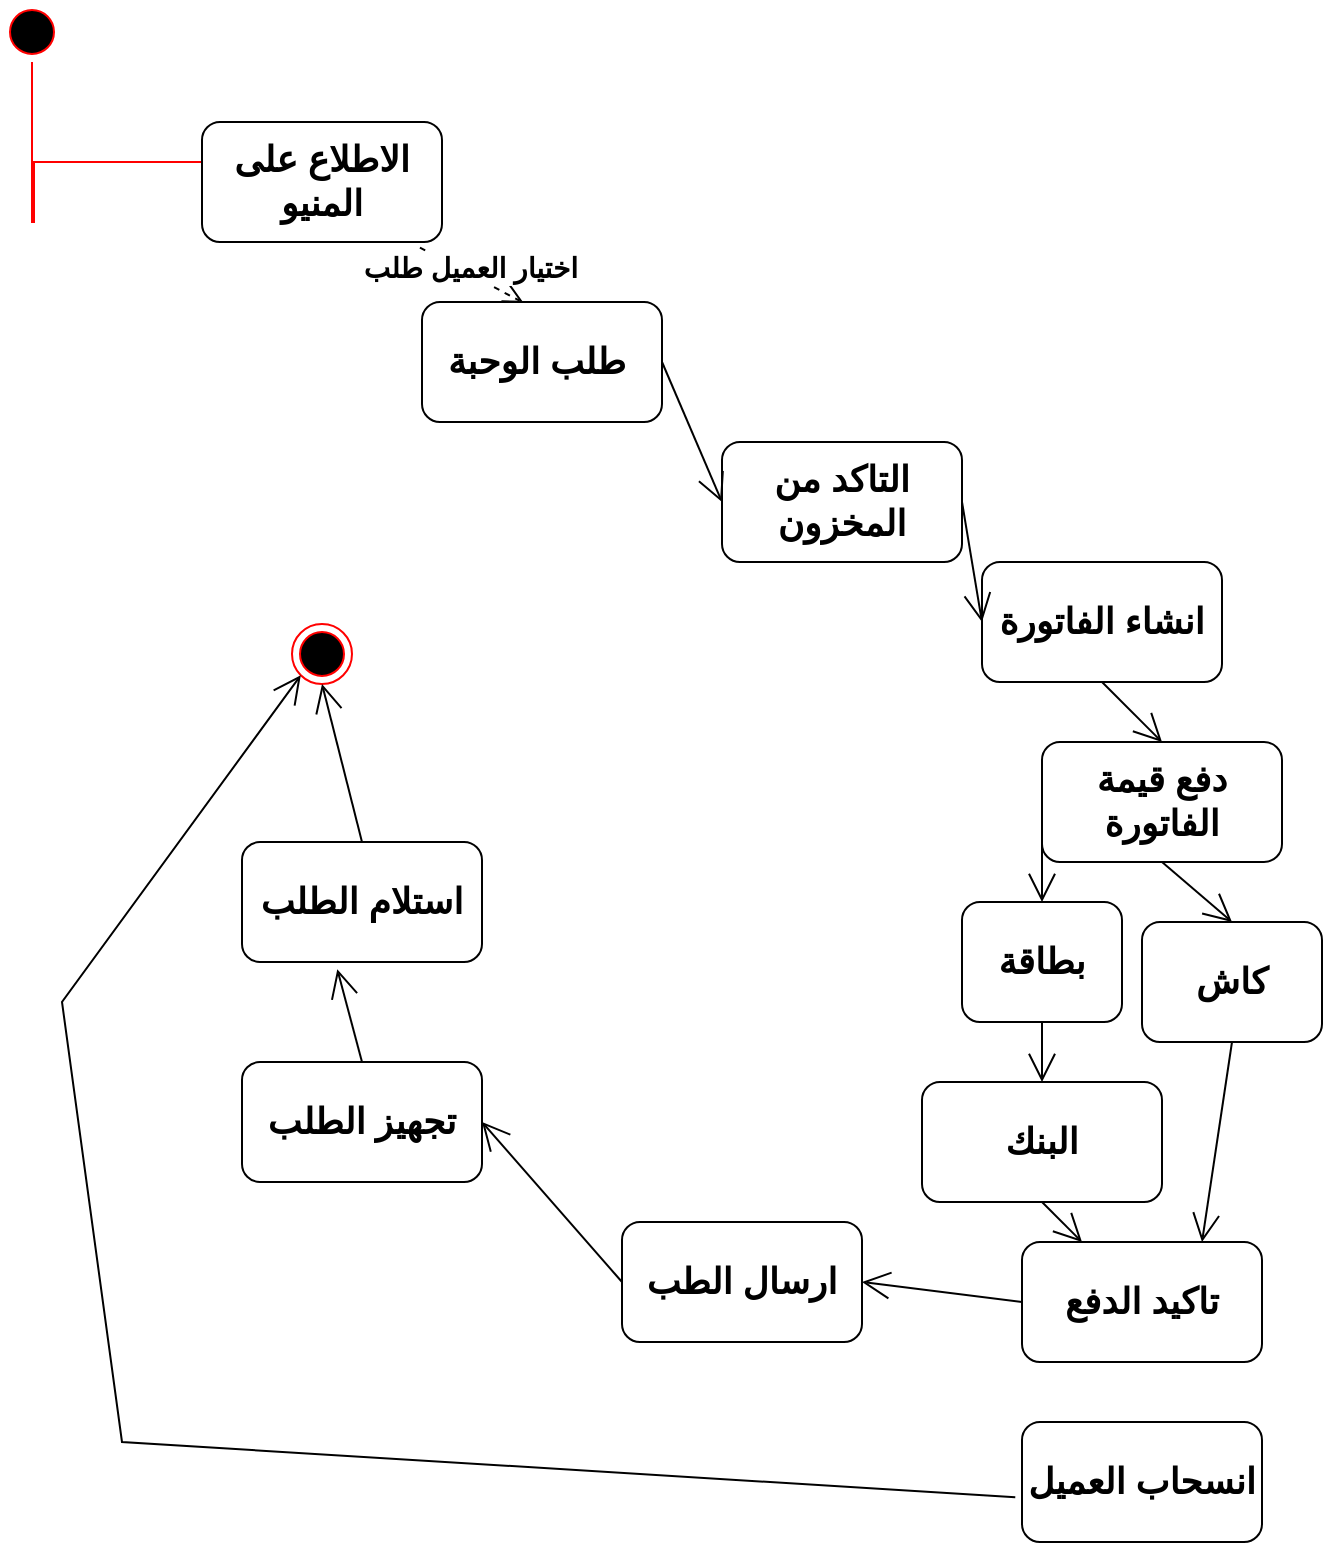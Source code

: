 <mxfile version="26.2.14">
  <diagram name="Page-1" id="wDICKK-f4viYiMux17MM">
    <mxGraphModel dx="2308" dy="1123" grid="1" gridSize="10" guides="1" tooltips="1" connect="1" arrows="1" fold="1" page="1" pageScale="1" pageWidth="827" pageHeight="1169" math="0" shadow="0">
      <root>
        <mxCell id="0" />
        <mxCell id="1" parent="0" />
        <mxCell id="C3h0-Uw_NyTIE3k5Mku2-2" value="" style="ellipse;html=1;shape=startState;fillColor=#000000;strokeColor=#ff0000;" parent="1" vertex="1">
          <mxGeometry x="110" width="30" height="30" as="geometry" />
        </mxCell>
        <mxCell id="C3h0-Uw_NyTIE3k5Mku2-3" value="" style="edgeStyle=orthogonalEdgeStyle;html=1;verticalAlign=bottom;endArrow=open;endSize=8;strokeColor=#ff0000;rounded=0;entryX=0.5;entryY=0;entryDx=0;entryDy=0;" parent="1" source="C3h0-Uw_NyTIE3k5Mku2-2" target="C3h0-Uw_NyTIE3k5Mku2-4" edge="1">
          <mxGeometry relative="1" as="geometry">
            <mxPoint x="125" y="210" as="targetPoint" />
            <Array as="points">
              <mxPoint x="125" y="110" />
              <mxPoint x="126" y="80" />
              <mxPoint x="270" y="80" />
            </Array>
          </mxGeometry>
        </mxCell>
        <mxCell id="C3h0-Uw_NyTIE3k5Mku2-4" value="&lt;div style=&quot;direction: rtl;&quot;&gt;&lt;font style=&quot;font-size: 18px;&quot;&gt;&lt;b&gt;الاطلاع على المنيو&lt;/b&gt;&lt;/font&gt;&lt;/div&gt;" style="rounded=1;whiteSpace=wrap;html=1;" parent="1" vertex="1">
          <mxGeometry x="210" y="60" width="120" height="60" as="geometry" />
        </mxCell>
        <mxCell id="C3h0-Uw_NyTIE3k5Mku2-5" value="&lt;font style=&quot;font-size: 18px;&quot;&gt;&lt;b&gt;طلب الوحبة&amp;nbsp;&lt;/b&gt;&lt;/font&gt;" style="rounded=1;whiteSpace=wrap;html=1;" parent="1" vertex="1">
          <mxGeometry x="320" y="150" width="120" height="60" as="geometry" />
        </mxCell>
        <mxCell id="C3h0-Uw_NyTIE3k5Mku2-6" value="" style="html=1;verticalAlign=bottom;endArrow=open;dashed=1;endSize=8;curved=0;rounded=0;entryX=0.423;entryY=0.007;entryDx=0;entryDy=0;entryPerimeter=0;exitX=0.908;exitY=1.047;exitDx=0;exitDy=0;exitPerimeter=0;" parent="1" source="C3h0-Uw_NyTIE3k5Mku2-4" target="C3h0-Uw_NyTIE3k5Mku2-5" edge="1">
          <mxGeometry relative="1" as="geometry">
            <mxPoint x="300" y="320" as="sourcePoint" />
            <mxPoint x="220" y="320" as="targetPoint" />
          </mxGeometry>
        </mxCell>
        <mxCell id="C3h0-Uw_NyTIE3k5Mku2-10" value="&lt;font style=&quot;font-size: 14px;&quot;&gt;&lt;b&gt;اختيار العميل طلب&lt;/b&gt;&lt;/font&gt;" style="edgeLabel;html=1;align=center;verticalAlign=middle;resizable=0;points=[];" parent="C3h0-Uw_NyTIE3k5Mku2-6" vertex="1" connectable="0">
          <mxGeometry x="-0.089" y="3" relative="1" as="geometry">
            <mxPoint as="offset" />
          </mxGeometry>
        </mxCell>
        <mxCell id="C3h0-Uw_NyTIE3k5Mku2-11" value="&lt;font style=&quot;font-size: 18px;&quot;&gt;&lt;b&gt;التاكد من المخزون&lt;/b&gt;&lt;/font&gt;" style="rounded=1;whiteSpace=wrap;html=1;" parent="1" vertex="1">
          <mxGeometry x="470" y="220" width="120" height="60" as="geometry" />
        </mxCell>
        <mxCell id="C3h0-Uw_NyTIE3k5Mku2-13" value="" style="endArrow=open;endFill=1;endSize=12;html=1;rounded=0;entryX=0;entryY=0.5;entryDx=0;entryDy=0;exitX=1;exitY=0.5;exitDx=0;exitDy=0;" parent="1" source="C3h0-Uw_NyTIE3k5Mku2-5" target="C3h0-Uw_NyTIE3k5Mku2-11" edge="1">
          <mxGeometry width="160" relative="1" as="geometry">
            <mxPoint x="250" y="560" as="sourcePoint" />
            <mxPoint x="410" y="560" as="targetPoint" />
          </mxGeometry>
        </mxCell>
        <mxCell id="C3h0-Uw_NyTIE3k5Mku2-14" value="&lt;font style=&quot;font-size: 18px;&quot;&gt;&lt;b&gt;انشاء الفاتورة&lt;/b&gt;&lt;/font&gt;" style="rounded=1;whiteSpace=wrap;html=1;" parent="1" vertex="1">
          <mxGeometry x="600" y="280" width="120" height="60" as="geometry" />
        </mxCell>
        <mxCell id="C3h0-Uw_NyTIE3k5Mku2-15" value="" style="endArrow=open;endFill=1;endSize=12;html=1;rounded=0;entryX=0;entryY=0.5;entryDx=0;entryDy=0;exitX=1;exitY=0.5;exitDx=0;exitDy=0;" parent="1" source="C3h0-Uw_NyTIE3k5Mku2-11" target="C3h0-Uw_NyTIE3k5Mku2-14" edge="1">
          <mxGeometry width="160" relative="1" as="geometry">
            <mxPoint x="420" y="480" as="sourcePoint" />
            <mxPoint x="580" y="480" as="targetPoint" />
          </mxGeometry>
        </mxCell>
        <mxCell id="C3h0-Uw_NyTIE3k5Mku2-16" value="&lt;font style=&quot;font-size: 18px;&quot;&gt;&lt;b&gt;دفع قيمة الفاتورة&lt;/b&gt;&lt;/font&gt;" style="rounded=1;whiteSpace=wrap;html=1;" parent="1" vertex="1">
          <mxGeometry x="630" y="370" width="120" height="60" as="geometry" />
        </mxCell>
        <mxCell id="C3h0-Uw_NyTIE3k5Mku2-17" value="" style="endArrow=open;endFill=1;endSize=12;html=1;rounded=0;exitX=0.5;exitY=1;exitDx=0;exitDy=0;entryX=0.5;entryY=0;entryDx=0;entryDy=0;" parent="1" source="C3h0-Uw_NyTIE3k5Mku2-14" target="C3h0-Uw_NyTIE3k5Mku2-16" edge="1">
          <mxGeometry width="160" relative="1" as="geometry">
            <mxPoint x="470" y="420" as="sourcePoint" />
            <mxPoint x="630" y="420" as="targetPoint" />
          </mxGeometry>
        </mxCell>
        <mxCell id="C3h0-Uw_NyTIE3k5Mku2-18" value="&lt;font style=&quot;font-size: 18px;&quot;&gt;&lt;b&gt;كاش&lt;/b&gt;&lt;/font&gt;" style="rounded=1;whiteSpace=wrap;html=1;" parent="1" vertex="1">
          <mxGeometry x="680" y="460" width="90" height="60" as="geometry" />
        </mxCell>
        <mxCell id="C3h0-Uw_NyTIE3k5Mku2-19" value="&lt;font style=&quot;font-size: 18px;&quot;&gt;&lt;b&gt;بطاقة&lt;/b&gt;&lt;/font&gt;" style="rounded=1;whiteSpace=wrap;html=1;" parent="1" vertex="1">
          <mxGeometry x="590" y="450" width="80" height="60" as="geometry" />
        </mxCell>
        <mxCell id="C3h0-Uw_NyTIE3k5Mku2-20" value="" style="endArrow=open;endFill=1;endSize=12;html=1;rounded=0;exitX=0;exitY=0.5;exitDx=0;exitDy=0;entryX=0.5;entryY=0;entryDx=0;entryDy=0;" parent="1" source="C3h0-Uw_NyTIE3k5Mku2-16" target="C3h0-Uw_NyTIE3k5Mku2-19" edge="1">
          <mxGeometry width="160" relative="1" as="geometry">
            <mxPoint x="390" y="570" as="sourcePoint" />
            <mxPoint x="550" y="570" as="targetPoint" />
          </mxGeometry>
        </mxCell>
        <mxCell id="C3h0-Uw_NyTIE3k5Mku2-21" value="" style="endArrow=open;endFill=1;endSize=12;html=1;rounded=0;exitX=0.5;exitY=1;exitDx=0;exitDy=0;entryX=0.5;entryY=0;entryDx=0;entryDy=0;" parent="1" source="C3h0-Uw_NyTIE3k5Mku2-16" target="C3h0-Uw_NyTIE3k5Mku2-18" edge="1">
          <mxGeometry width="160" relative="1" as="geometry">
            <mxPoint x="300" y="440" as="sourcePoint" />
            <mxPoint x="460" y="440" as="targetPoint" />
          </mxGeometry>
        </mxCell>
        <mxCell id="C3h0-Uw_NyTIE3k5Mku2-22" value="&lt;font style=&quot;font-size: 18px;&quot;&gt;&lt;b&gt;البنك&lt;/b&gt;&lt;/font&gt;" style="rounded=1;whiteSpace=wrap;html=1;" parent="1" vertex="1">
          <mxGeometry x="570" y="540" width="120" height="60" as="geometry" />
        </mxCell>
        <mxCell id="C3h0-Uw_NyTIE3k5Mku2-23" value="" style="endArrow=open;endFill=1;endSize=12;html=1;rounded=0;exitX=0.5;exitY=1;exitDx=0;exitDy=0;entryX=0.5;entryY=0;entryDx=0;entryDy=0;" parent="1" source="C3h0-Uw_NyTIE3k5Mku2-19" target="C3h0-Uw_NyTIE3k5Mku2-22" edge="1">
          <mxGeometry width="160" relative="1" as="geometry">
            <mxPoint x="280" y="570" as="sourcePoint" />
            <mxPoint x="440" y="570" as="targetPoint" />
          </mxGeometry>
        </mxCell>
        <mxCell id="C3h0-Uw_NyTIE3k5Mku2-24" value="&lt;font style=&quot;font-size: 18px;&quot;&gt;&lt;b&gt;تاكيد الدفع&lt;/b&gt;&lt;/font&gt;" style="rounded=1;whiteSpace=wrap;html=1;" parent="1" vertex="1">
          <mxGeometry x="620" y="620" width="120" height="60" as="geometry" />
        </mxCell>
        <mxCell id="C3h0-Uw_NyTIE3k5Mku2-25" value="" style="endArrow=open;endFill=1;endSize=12;html=1;rounded=0;exitX=0.5;exitY=1;exitDx=0;exitDy=0;entryX=0.75;entryY=0;entryDx=0;entryDy=0;" parent="1" source="C3h0-Uw_NyTIE3k5Mku2-18" target="C3h0-Uw_NyTIE3k5Mku2-24" edge="1">
          <mxGeometry width="160" relative="1" as="geometry">
            <mxPoint x="580" y="860" as="sourcePoint" />
            <mxPoint x="740" y="860" as="targetPoint" />
          </mxGeometry>
        </mxCell>
        <mxCell id="C3h0-Uw_NyTIE3k5Mku2-26" value="" style="endArrow=open;endFill=1;endSize=12;html=1;rounded=0;exitX=0.5;exitY=1;exitDx=0;exitDy=0;entryX=0.25;entryY=0;entryDx=0;entryDy=0;" parent="1" source="C3h0-Uw_NyTIE3k5Mku2-22" target="C3h0-Uw_NyTIE3k5Mku2-24" edge="1">
          <mxGeometry width="160" relative="1" as="geometry">
            <mxPoint x="300" y="640" as="sourcePoint" />
            <mxPoint x="460" y="640" as="targetPoint" />
          </mxGeometry>
        </mxCell>
        <mxCell id="C3h0-Uw_NyTIE3k5Mku2-27" value="&lt;font style=&quot;font-size: 18px;&quot;&gt;&lt;b&gt;ارسال الطب&lt;/b&gt;&lt;/font&gt;" style="rounded=1;whiteSpace=wrap;html=1;" parent="1" vertex="1">
          <mxGeometry x="420" y="610" width="120" height="60" as="geometry" />
        </mxCell>
        <mxCell id="C3h0-Uw_NyTIE3k5Mku2-28" value="&lt;b&gt;&lt;font style=&quot;font-size: 18px;&quot;&gt;تجهيز الطلب&lt;/font&gt;&lt;/b&gt;" style="rounded=1;whiteSpace=wrap;html=1;" parent="1" vertex="1">
          <mxGeometry x="230" y="530" width="120" height="60" as="geometry" />
        </mxCell>
        <mxCell id="C3h0-Uw_NyTIE3k5Mku2-29" value="&lt;font style=&quot;font-size: 18px;&quot;&gt;&lt;b&gt;استلام الطلب&lt;/b&gt;&lt;/font&gt;" style="rounded=1;whiteSpace=wrap;html=1;" parent="1" vertex="1">
          <mxGeometry x="230" y="420" width="120" height="60" as="geometry" />
        </mxCell>
        <mxCell id="C3h0-Uw_NyTIE3k5Mku2-30" value="" style="endArrow=open;endFill=1;endSize=12;html=1;rounded=0;exitX=0;exitY=0.5;exitDx=0;exitDy=0;entryX=1;entryY=0.5;entryDx=0;entryDy=0;" parent="1" source="C3h0-Uw_NyTIE3k5Mku2-24" target="C3h0-Uw_NyTIE3k5Mku2-27" edge="1">
          <mxGeometry width="160" relative="1" as="geometry">
            <mxPoint x="520" y="800" as="sourcePoint" />
            <mxPoint x="680" y="800" as="targetPoint" />
          </mxGeometry>
        </mxCell>
        <mxCell id="C3h0-Uw_NyTIE3k5Mku2-31" value="" style="endArrow=open;endFill=1;endSize=12;html=1;rounded=0;exitX=0;exitY=0.5;exitDx=0;exitDy=0;entryX=1;entryY=0.5;entryDx=0;entryDy=0;" parent="1" source="C3h0-Uw_NyTIE3k5Mku2-27" target="C3h0-Uw_NyTIE3k5Mku2-28" edge="1">
          <mxGeometry width="160" relative="1" as="geometry">
            <mxPoint x="300" y="800" as="sourcePoint" />
            <mxPoint x="460" y="800" as="targetPoint" />
          </mxGeometry>
        </mxCell>
        <mxCell id="C3h0-Uw_NyTIE3k5Mku2-32" value="" style="endArrow=open;endFill=1;endSize=12;html=1;rounded=0;entryX=0.397;entryY=1.06;entryDx=0;entryDy=0;entryPerimeter=0;exitX=0.5;exitY=0;exitDx=0;exitDy=0;" parent="1" source="C3h0-Uw_NyTIE3k5Mku2-28" target="C3h0-Uw_NyTIE3k5Mku2-29" edge="1">
          <mxGeometry width="160" relative="1" as="geometry">
            <mxPoint x="50" y="640" as="sourcePoint" />
            <mxPoint x="210" y="640" as="targetPoint" />
          </mxGeometry>
        </mxCell>
        <mxCell id="C3h0-Uw_NyTIE3k5Mku2-34" value="" style="ellipse;html=1;shape=endState;fillColor=#000000;strokeColor=#ff0000;" parent="1" vertex="1">
          <mxGeometry x="255" y="311" width="30" height="30" as="geometry" />
        </mxCell>
        <mxCell id="C3h0-Uw_NyTIE3k5Mku2-35" value="" style="endArrow=open;endFill=1;endSize=12;html=1;rounded=0;entryX=0.5;entryY=1;entryDx=0;entryDy=0;exitX=0.5;exitY=0;exitDx=0;exitDy=0;" parent="1" source="C3h0-Uw_NyTIE3k5Mku2-29" target="C3h0-Uw_NyTIE3k5Mku2-34" edge="1">
          <mxGeometry width="160" relative="1" as="geometry">
            <mxPoint x="30" y="450" as="sourcePoint" />
            <mxPoint x="190" y="450" as="targetPoint" />
          </mxGeometry>
        </mxCell>
        <mxCell id="Uiawe_PsdGTlWV71TLP5-1" value="&lt;font style=&quot;font-size: 18px;&quot;&gt;&lt;b style=&quot;&quot;&gt;انسحاب العميل&lt;/b&gt;&lt;/font&gt;" style="rounded=1;whiteSpace=wrap;html=1;" vertex="1" parent="1">
          <mxGeometry x="620" y="710" width="120" height="60" as="geometry" />
        </mxCell>
        <mxCell id="Uiawe_PsdGTlWV71TLP5-2" value="" style="endArrow=open;endFill=1;endSize=12;html=1;rounded=0;exitX=-0.028;exitY=0.627;exitDx=0;exitDy=0;exitPerimeter=0;entryX=0;entryY=1;entryDx=0;entryDy=0;" edge="1" parent="1" source="Uiawe_PsdGTlWV71TLP5-1" target="C3h0-Uw_NyTIE3k5Mku2-34">
          <mxGeometry width="160" relative="1" as="geometry">
            <mxPoint x="330" y="790" as="sourcePoint" />
            <mxPoint x="200" y="330" as="targetPoint" />
            <Array as="points">
              <mxPoint x="170" y="720" />
              <mxPoint x="140" y="500" />
            </Array>
          </mxGeometry>
        </mxCell>
      </root>
    </mxGraphModel>
  </diagram>
</mxfile>
